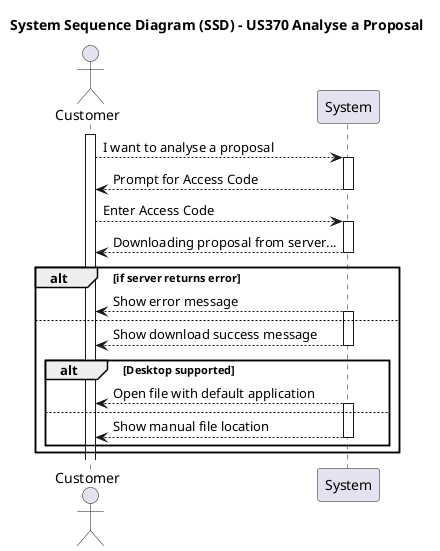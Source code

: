 @startuml
actor Customer
participant System

title System Sequence Diagram (SSD) - US370 Analyse a Proposal
activate Customer
Customer --> System : I want to analyse a proposal
activate System
System --> Customer : Prompt for Access Code
deactivate System
Customer --> System : Enter Access Code
activate System
System --> Customer : Downloading proposal from server...
deactivate System
alt if server returns error

System --> Customer : Show error message
activate System
else
System --> Customer : Show download success message
deactivate System
alt Desktop supported

System --> Customer : Open file with default application
activate System
else
System --> Customer : Show manual file location
deactivate System
end

end
@enduml

